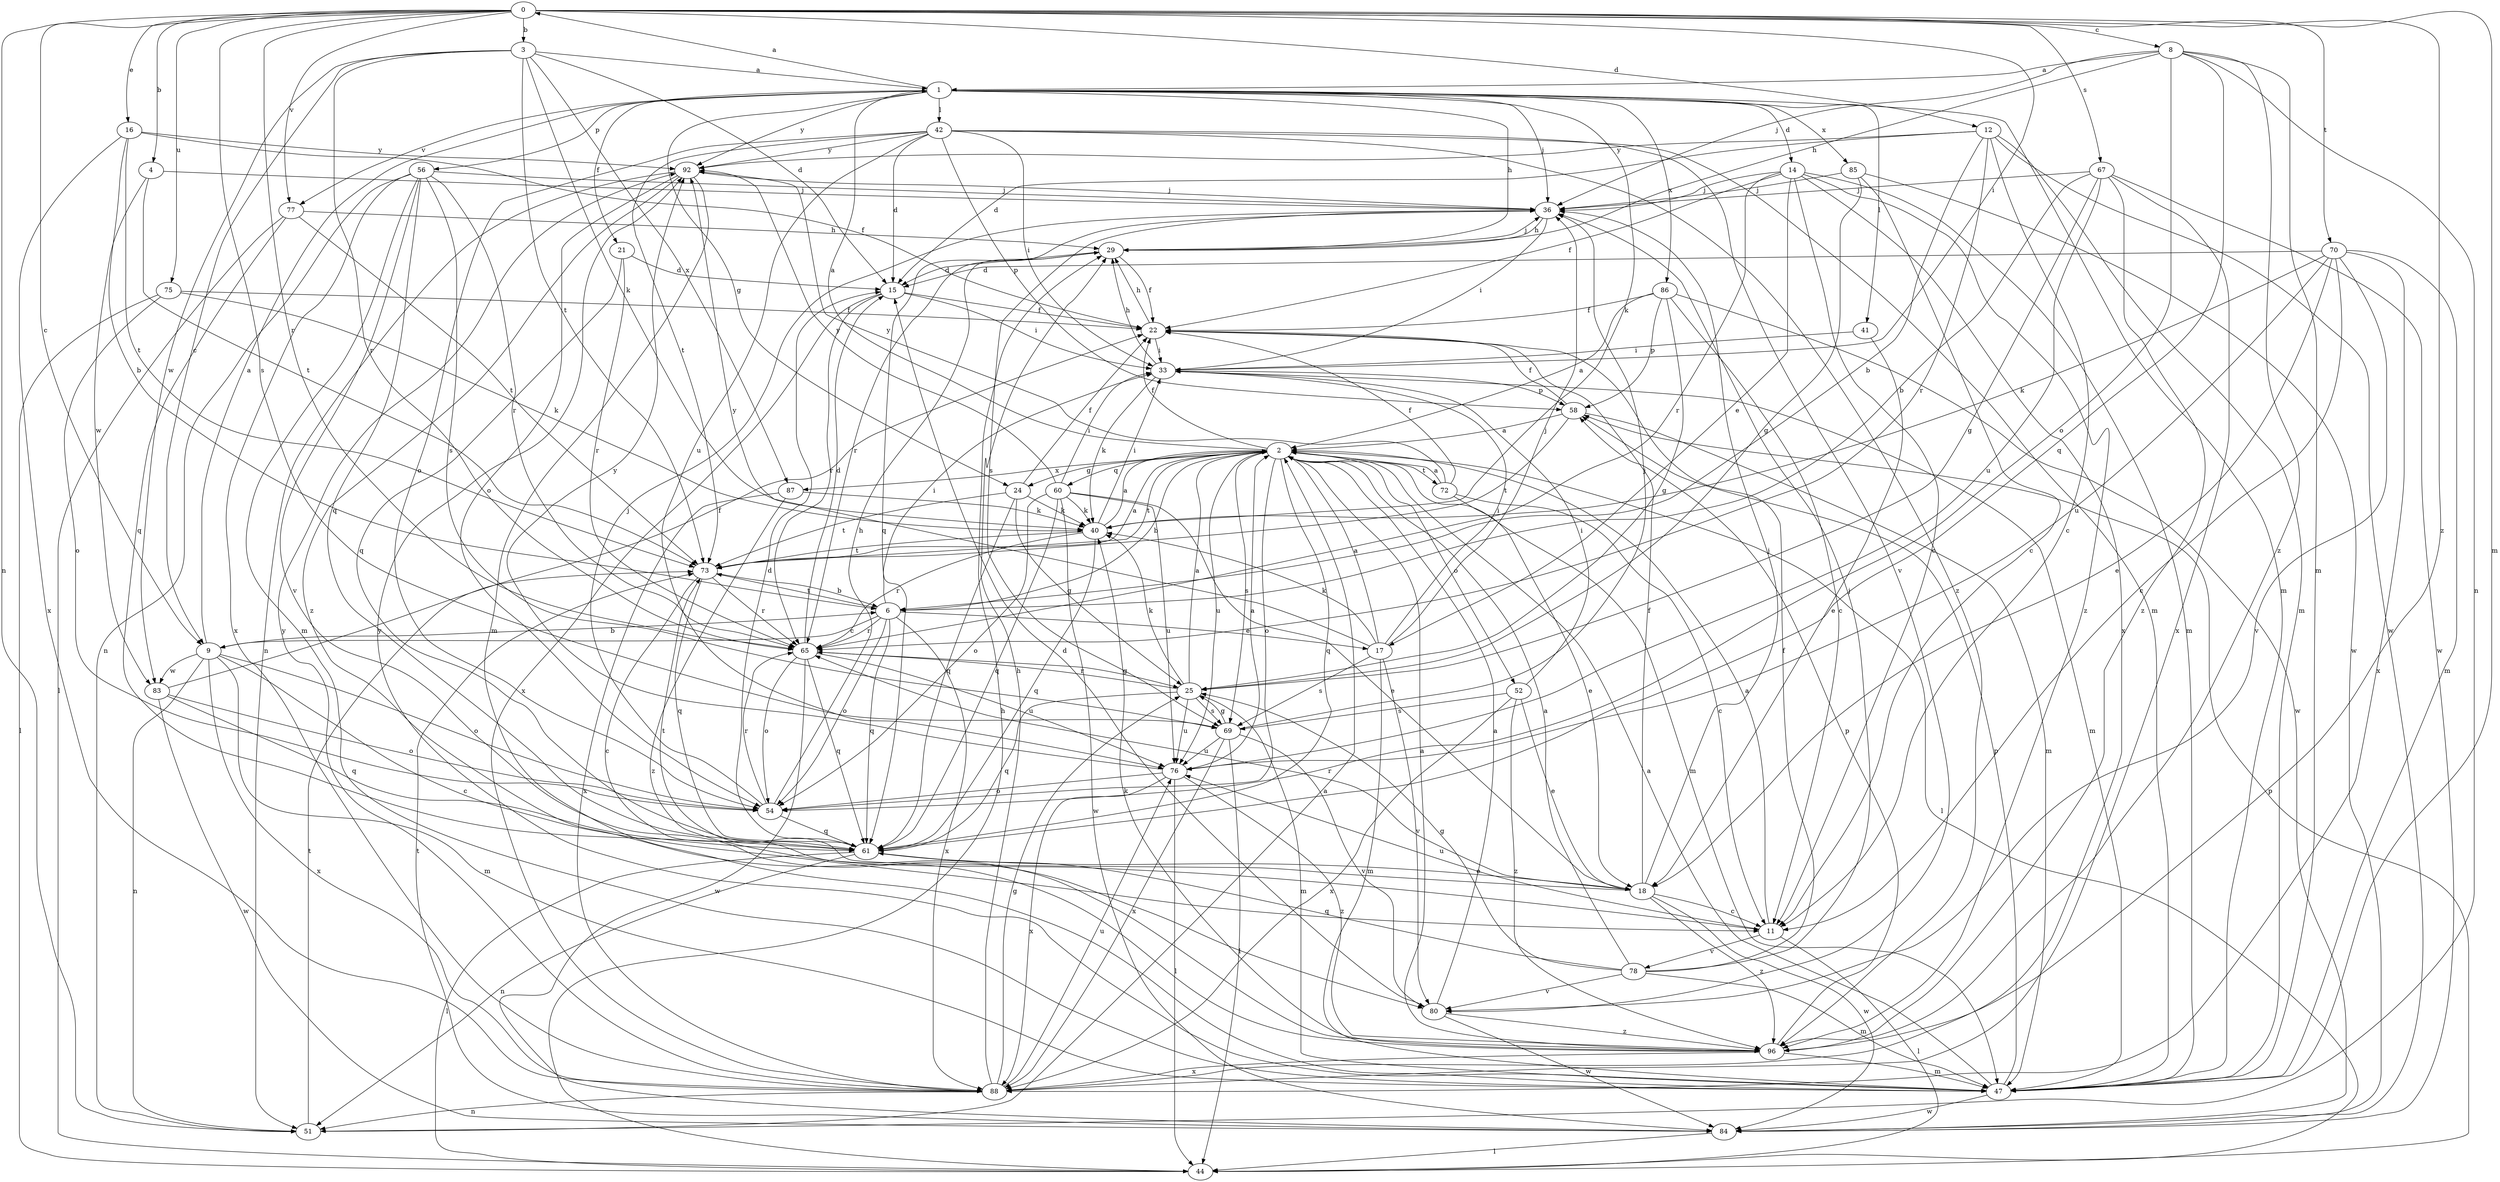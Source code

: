 strict digraph  {
0;
1;
2;
3;
4;
6;
8;
9;
11;
12;
14;
15;
16;
17;
18;
21;
22;
24;
25;
29;
33;
36;
40;
41;
42;
44;
47;
51;
52;
54;
56;
58;
60;
61;
65;
67;
69;
70;
72;
73;
75;
76;
77;
78;
80;
83;
84;
85;
86;
87;
88;
92;
96;
0 -> 3  [label=b];
0 -> 4  [label=b];
0 -> 8  [label=c];
0 -> 9  [label=c];
0 -> 12  [label=d];
0 -> 16  [label=e];
0 -> 33  [label=i];
0 -> 47  [label=m];
0 -> 51  [label=n];
0 -> 65  [label=r];
0 -> 67  [label=s];
0 -> 69  [label=s];
0 -> 70  [label=t];
0 -> 75  [label=u];
0 -> 77  [label=v];
0 -> 96  [label=z];
1 -> 0  [label=a];
1 -> 14  [label=d];
1 -> 21  [label=f];
1 -> 24  [label=g];
1 -> 29  [label=h];
1 -> 36  [label=j];
1 -> 40  [label=k];
1 -> 41  [label=l];
1 -> 42  [label=l];
1 -> 47  [label=m];
1 -> 56  [label=p];
1 -> 77  [label=v];
1 -> 85  [label=x];
1 -> 86  [label=x];
1 -> 92  [label=y];
2 -> 1  [label=a];
2 -> 6  [label=b];
2 -> 22  [label=f];
2 -> 24  [label=g];
2 -> 44  [label=l];
2 -> 47  [label=m];
2 -> 52  [label=o];
2 -> 54  [label=o];
2 -> 60  [label=q];
2 -> 61  [label=q];
2 -> 69  [label=s];
2 -> 72  [label=t];
2 -> 73  [label=t];
2 -> 76  [label=u];
2 -> 87  [label=x];
3 -> 1  [label=a];
3 -> 9  [label=c];
3 -> 15  [label=d];
3 -> 40  [label=k];
3 -> 65  [label=r];
3 -> 73  [label=t];
3 -> 83  [label=w];
3 -> 87  [label=x];
4 -> 36  [label=j];
4 -> 73  [label=t];
4 -> 83  [label=w];
6 -> 9  [label=c];
6 -> 17  [label=e];
6 -> 33  [label=i];
6 -> 54  [label=o];
6 -> 61  [label=q];
6 -> 65  [label=r];
6 -> 73  [label=t];
6 -> 88  [label=x];
8 -> 1  [label=a];
8 -> 29  [label=h];
8 -> 36  [label=j];
8 -> 47  [label=m];
8 -> 51  [label=n];
8 -> 54  [label=o];
8 -> 61  [label=q];
8 -> 96  [label=z];
9 -> 1  [label=a];
9 -> 6  [label=b];
9 -> 11  [label=c];
9 -> 47  [label=m];
9 -> 51  [label=n];
9 -> 54  [label=o];
9 -> 83  [label=w];
9 -> 88  [label=x];
11 -> 2  [label=a];
11 -> 44  [label=l];
11 -> 76  [label=u];
11 -> 78  [label=v];
12 -> 6  [label=b];
12 -> 11  [label=c];
12 -> 15  [label=d];
12 -> 47  [label=m];
12 -> 65  [label=r];
12 -> 84  [label=w];
12 -> 92  [label=y];
14 -> 11  [label=c];
14 -> 17  [label=e];
14 -> 22  [label=f];
14 -> 36  [label=j];
14 -> 47  [label=m];
14 -> 65  [label=r];
14 -> 88  [label=x];
14 -> 96  [label=z];
15 -> 22  [label=f];
15 -> 33  [label=i];
15 -> 65  [label=r];
15 -> 88  [label=x];
16 -> 6  [label=b];
16 -> 22  [label=f];
16 -> 73  [label=t];
16 -> 88  [label=x];
16 -> 92  [label=y];
17 -> 2  [label=a];
17 -> 33  [label=i];
17 -> 36  [label=j];
17 -> 40  [label=k];
17 -> 47  [label=m];
17 -> 69  [label=s];
17 -> 80  [label=v];
17 -> 92  [label=y];
18 -> 11  [label=c];
18 -> 22  [label=f];
18 -> 36  [label=j];
18 -> 65  [label=r];
18 -> 73  [label=t];
18 -> 84  [label=w];
18 -> 96  [label=z];
21 -> 15  [label=d];
21 -> 61  [label=q];
21 -> 65  [label=r];
22 -> 29  [label=h];
22 -> 33  [label=i];
24 -> 22  [label=f];
24 -> 25  [label=g];
24 -> 40  [label=k];
24 -> 61  [label=q];
24 -> 73  [label=t];
25 -> 2  [label=a];
25 -> 40  [label=k];
25 -> 47  [label=m];
25 -> 61  [label=q];
25 -> 65  [label=r];
25 -> 69  [label=s];
25 -> 76  [label=u];
29 -> 15  [label=d];
29 -> 22  [label=f];
29 -> 36  [label=j];
29 -> 65  [label=r];
33 -> 29  [label=h];
33 -> 40  [label=k];
33 -> 47  [label=m];
33 -> 58  [label=p];
36 -> 29  [label=h];
36 -> 33  [label=i];
36 -> 61  [label=q];
36 -> 69  [label=s];
40 -> 2  [label=a];
40 -> 33  [label=i];
40 -> 61  [label=q];
40 -> 65  [label=r];
40 -> 73  [label=t];
41 -> 18  [label=e];
41 -> 33  [label=i];
42 -> 15  [label=d];
42 -> 33  [label=i];
42 -> 47  [label=m];
42 -> 54  [label=o];
42 -> 58  [label=p];
42 -> 73  [label=t];
42 -> 76  [label=u];
42 -> 80  [label=v];
42 -> 92  [label=y];
42 -> 96  [label=z];
44 -> 29  [label=h];
44 -> 58  [label=p];
47 -> 2  [label=a];
47 -> 58  [label=p];
47 -> 84  [label=w];
47 -> 92  [label=y];
51 -> 2  [label=a];
51 -> 73  [label=t];
52 -> 18  [label=e];
52 -> 33  [label=i];
52 -> 69  [label=s];
52 -> 88  [label=x];
52 -> 96  [label=z];
54 -> 29  [label=h];
54 -> 36  [label=j];
54 -> 61  [label=q];
54 -> 65  [label=r];
56 -> 36  [label=j];
56 -> 47  [label=m];
56 -> 51  [label=n];
56 -> 61  [label=q];
56 -> 65  [label=r];
56 -> 69  [label=s];
56 -> 80  [label=v];
56 -> 88  [label=x];
58 -> 2  [label=a];
58 -> 22  [label=f];
58 -> 47  [label=m];
58 -> 73  [label=t];
60 -> 18  [label=e];
60 -> 33  [label=i];
60 -> 40  [label=k];
60 -> 54  [label=o];
60 -> 61  [label=q];
60 -> 76  [label=u];
60 -> 84  [label=w];
60 -> 92  [label=y];
61 -> 15  [label=d];
61 -> 18  [label=e];
61 -> 44  [label=l];
61 -> 51  [label=n];
65 -> 15  [label=d];
65 -> 25  [label=g];
65 -> 54  [label=o];
65 -> 61  [label=q];
65 -> 76  [label=u];
65 -> 84  [label=w];
67 -> 6  [label=b];
67 -> 25  [label=g];
67 -> 36  [label=j];
67 -> 76  [label=u];
67 -> 84  [label=w];
67 -> 88  [label=x];
67 -> 96  [label=z];
69 -> 25  [label=g];
69 -> 36  [label=j];
69 -> 44  [label=l];
69 -> 76  [label=u];
69 -> 80  [label=v];
69 -> 88  [label=x];
70 -> 11  [label=c];
70 -> 15  [label=d];
70 -> 18  [label=e];
70 -> 40  [label=k];
70 -> 47  [label=m];
70 -> 76  [label=u];
70 -> 80  [label=v];
70 -> 88  [label=x];
72 -> 2  [label=a];
72 -> 11  [label=c];
72 -> 18  [label=e];
72 -> 22  [label=f];
72 -> 92  [label=y];
73 -> 2  [label=a];
73 -> 6  [label=b];
73 -> 11  [label=c];
73 -> 61  [label=q];
73 -> 65  [label=r];
75 -> 22  [label=f];
75 -> 40  [label=k];
75 -> 44  [label=l];
75 -> 54  [label=o];
76 -> 2  [label=a];
76 -> 44  [label=l];
76 -> 54  [label=o];
76 -> 88  [label=x];
76 -> 92  [label=y];
76 -> 96  [label=z];
77 -> 29  [label=h];
77 -> 44  [label=l];
77 -> 61  [label=q];
77 -> 73  [label=t];
78 -> 2  [label=a];
78 -> 22  [label=f];
78 -> 25  [label=g];
78 -> 36  [label=j];
78 -> 47  [label=m];
78 -> 61  [label=q];
78 -> 80  [label=v];
80 -> 2  [label=a];
80 -> 15  [label=d];
80 -> 84  [label=w];
80 -> 96  [label=z];
83 -> 22  [label=f];
83 -> 54  [label=o];
83 -> 61  [label=q];
83 -> 84  [label=w];
84 -> 44  [label=l];
84 -> 73  [label=t];
85 -> 11  [label=c];
85 -> 25  [label=g];
85 -> 36  [label=j];
85 -> 84  [label=w];
86 -> 2  [label=a];
86 -> 11  [label=c];
86 -> 22  [label=f];
86 -> 25  [label=g];
86 -> 58  [label=p];
86 -> 84  [label=w];
87 -> 40  [label=k];
87 -> 88  [label=x];
87 -> 96  [label=z];
88 -> 25  [label=g];
88 -> 29  [label=h];
88 -> 51  [label=n];
88 -> 76  [label=u];
88 -> 92  [label=y];
92 -> 36  [label=j];
92 -> 47  [label=m];
92 -> 51  [label=n];
92 -> 54  [label=o];
92 -> 96  [label=z];
96 -> 2  [label=a];
96 -> 40  [label=k];
96 -> 47  [label=m];
96 -> 58  [label=p];
96 -> 88  [label=x];
}
